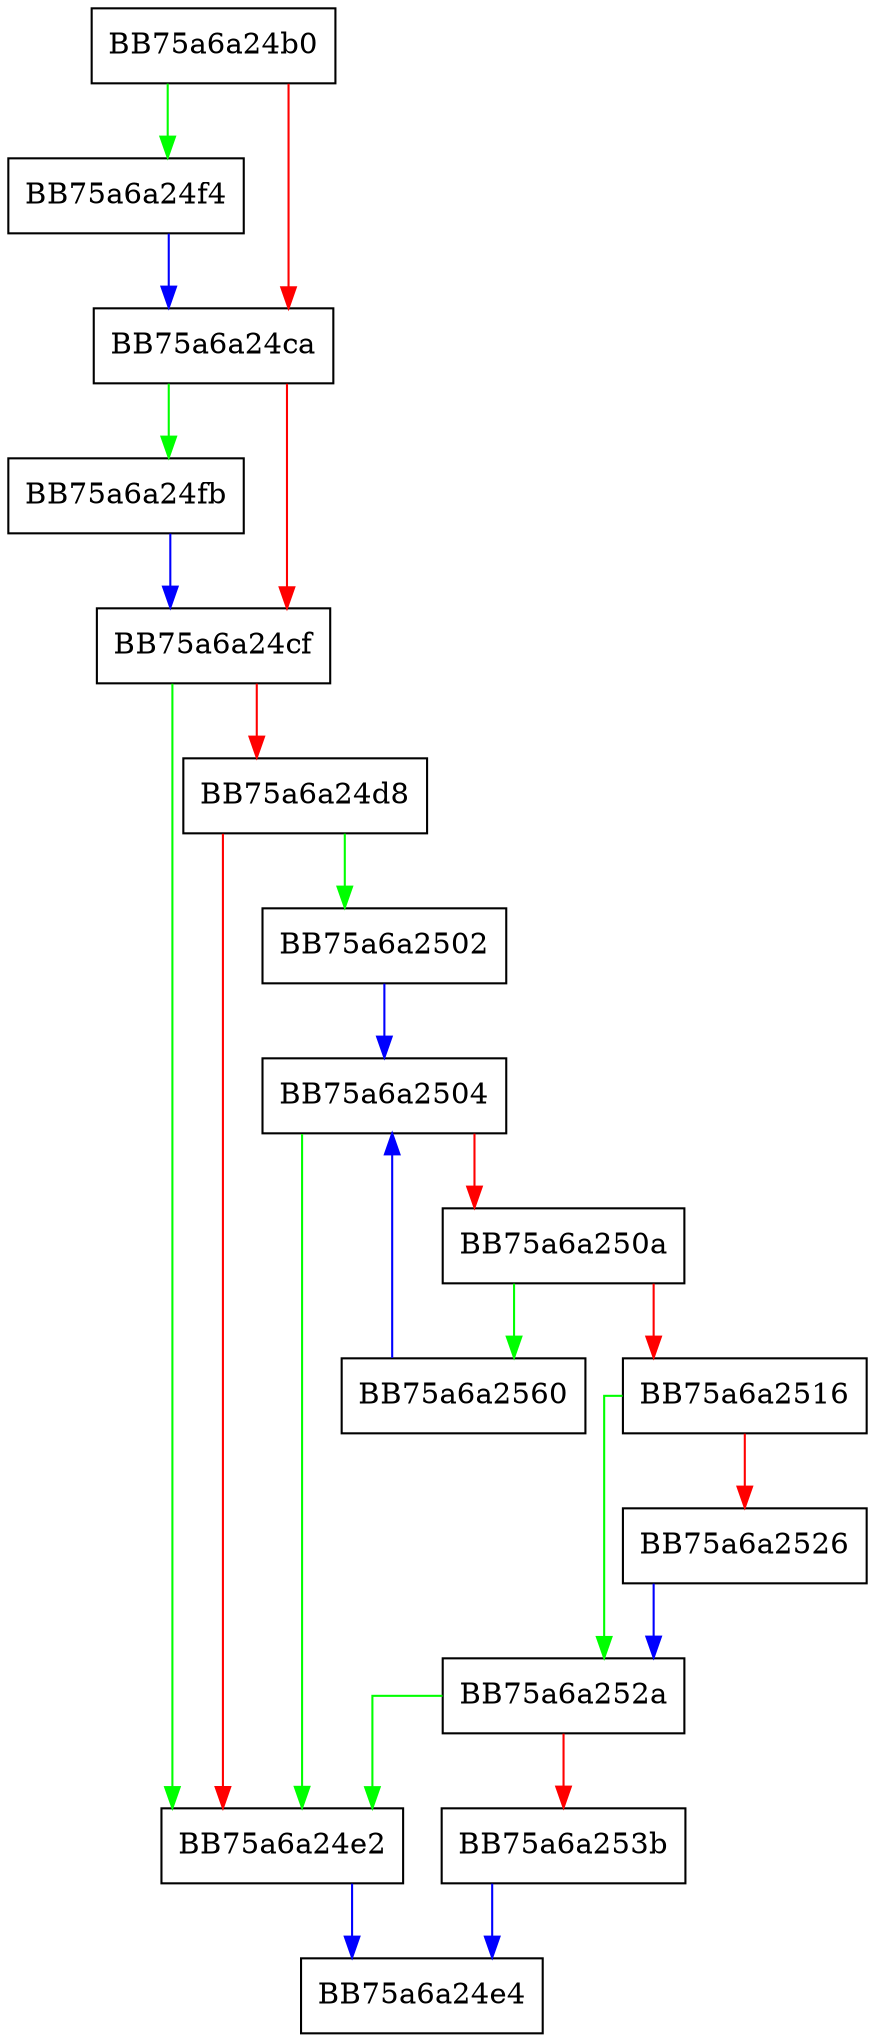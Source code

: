 digraph IsMine {
  node [shape="box"];
  graph [splines=ortho];
  BB75a6a24b0 -> BB75a6a24f4 [color="green"];
  BB75a6a24b0 -> BB75a6a24ca [color="red"];
  BB75a6a24ca -> BB75a6a24fb [color="green"];
  BB75a6a24ca -> BB75a6a24cf [color="red"];
  BB75a6a24cf -> BB75a6a24e2 [color="green"];
  BB75a6a24cf -> BB75a6a24d8 [color="red"];
  BB75a6a24d8 -> BB75a6a2502 [color="green"];
  BB75a6a24d8 -> BB75a6a24e2 [color="red"];
  BB75a6a24e2 -> BB75a6a24e4 [color="blue"];
  BB75a6a24f4 -> BB75a6a24ca [color="blue"];
  BB75a6a24fb -> BB75a6a24cf [color="blue"];
  BB75a6a2502 -> BB75a6a2504 [color="blue"];
  BB75a6a2504 -> BB75a6a24e2 [color="green"];
  BB75a6a2504 -> BB75a6a250a [color="red"];
  BB75a6a250a -> BB75a6a2560 [color="green"];
  BB75a6a250a -> BB75a6a2516 [color="red"];
  BB75a6a2516 -> BB75a6a252a [color="green"];
  BB75a6a2516 -> BB75a6a2526 [color="red"];
  BB75a6a2526 -> BB75a6a252a [color="blue"];
  BB75a6a252a -> BB75a6a24e2 [color="green"];
  BB75a6a252a -> BB75a6a253b [color="red"];
  BB75a6a253b -> BB75a6a24e4 [color="blue"];
  BB75a6a2560 -> BB75a6a2504 [color="blue"];
}